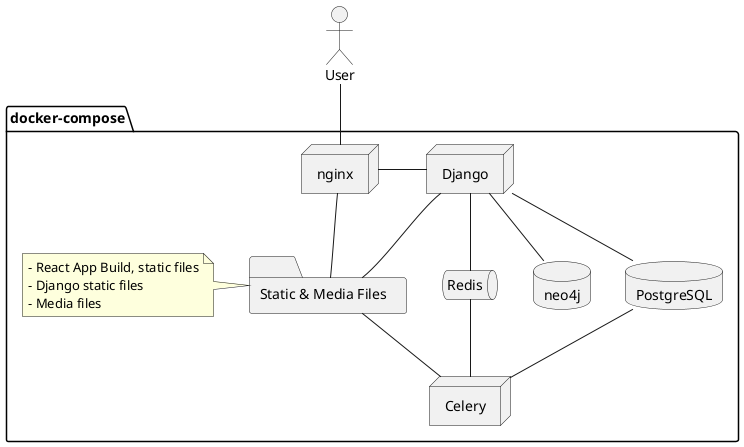 @startuml
'https://plantuml.com/deployment-diagram

actor User
package "docker-compose" {
    database neo4j
    database PostgreSQL
    node nginx
    node Django
    node Celery
    queue Redis
    folder "Static & Media Files"
    note left of "Static & Media Files" : - React App Build, static files\n- Django static files\n- Media files
}

User -- nginx
nginx - Django
Django -- Redis
Redis -- Celery
Django -- PostgreSQL
Django -- neo4j
PostgreSQL -- Celery
Django -- "Static & Media Files"
"Static & Media Files" -- Celery
nginx -- "Static & Media Files"

@enduml